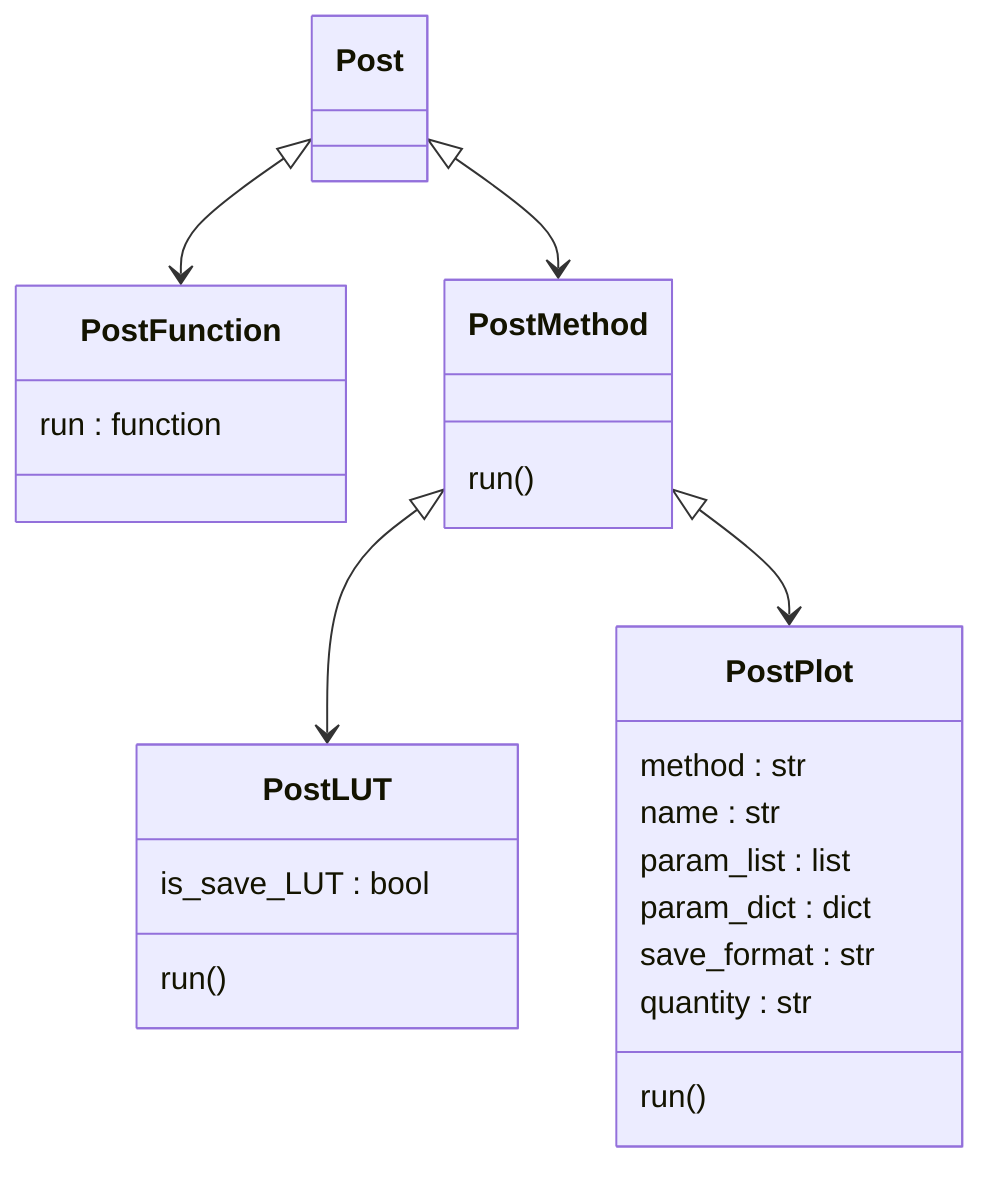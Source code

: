 classDiagram
direction TB
class Post{
}
class PostFunction{
	run : function
}
class PostLUT{
	is_save_LUT : bool
	run()
}
class PostMethod{
	run()
}
class PostPlot{
	method : str
	name : str
	param_list : list
	param_dict : dict
	save_format : str
	quantity : str
	run()
}
Post  <|--> PostFunction
Post  <|--> PostMethod
PostMethod  <|--> PostLUT
PostMethod  <|--> PostPlot